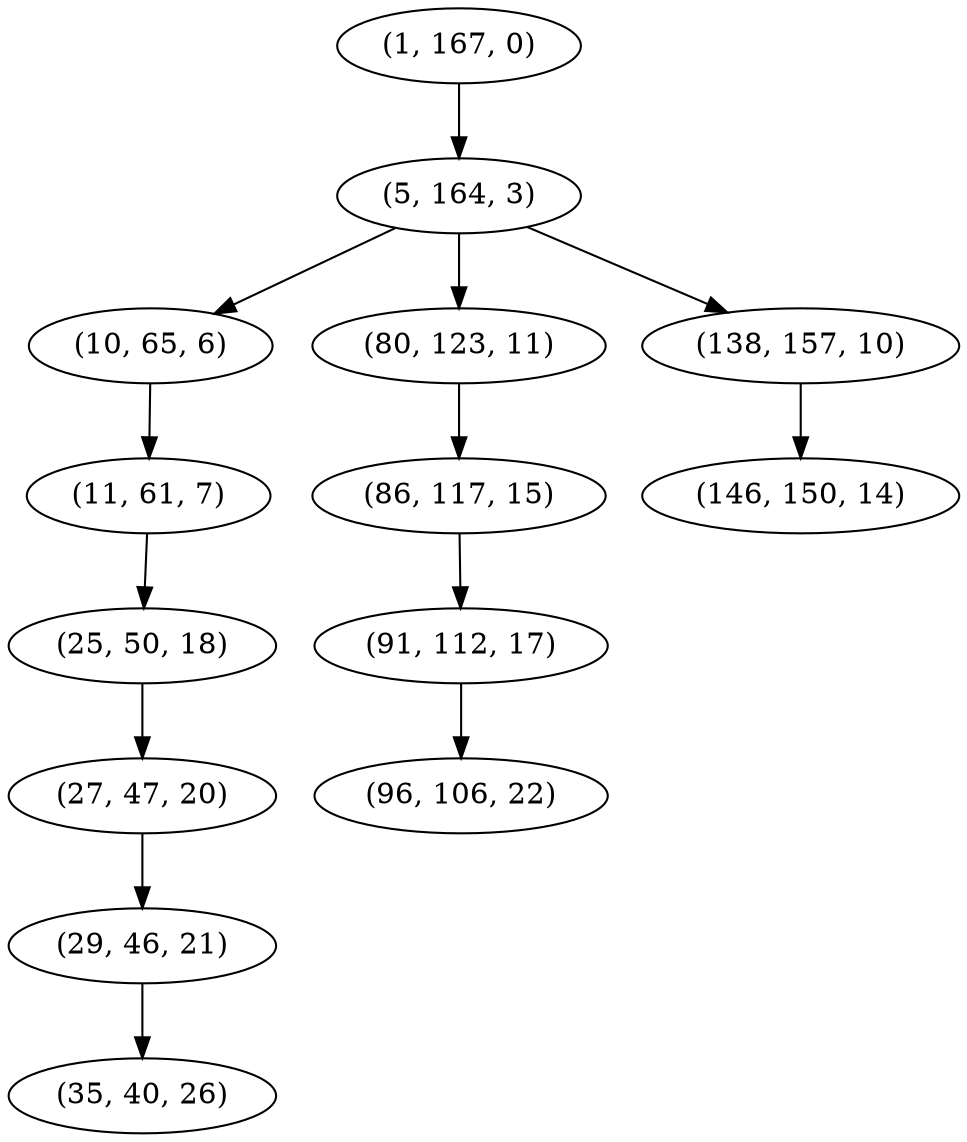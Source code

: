 digraph tree {
    "(1, 167, 0)";
    "(5, 164, 3)";
    "(10, 65, 6)";
    "(11, 61, 7)";
    "(25, 50, 18)";
    "(27, 47, 20)";
    "(29, 46, 21)";
    "(35, 40, 26)";
    "(80, 123, 11)";
    "(86, 117, 15)";
    "(91, 112, 17)";
    "(96, 106, 22)";
    "(138, 157, 10)";
    "(146, 150, 14)";
    "(1, 167, 0)" -> "(5, 164, 3)";
    "(5, 164, 3)" -> "(10, 65, 6)";
    "(5, 164, 3)" -> "(80, 123, 11)";
    "(5, 164, 3)" -> "(138, 157, 10)";
    "(10, 65, 6)" -> "(11, 61, 7)";
    "(11, 61, 7)" -> "(25, 50, 18)";
    "(25, 50, 18)" -> "(27, 47, 20)";
    "(27, 47, 20)" -> "(29, 46, 21)";
    "(29, 46, 21)" -> "(35, 40, 26)";
    "(80, 123, 11)" -> "(86, 117, 15)";
    "(86, 117, 15)" -> "(91, 112, 17)";
    "(91, 112, 17)" -> "(96, 106, 22)";
    "(138, 157, 10)" -> "(146, 150, 14)";
}
